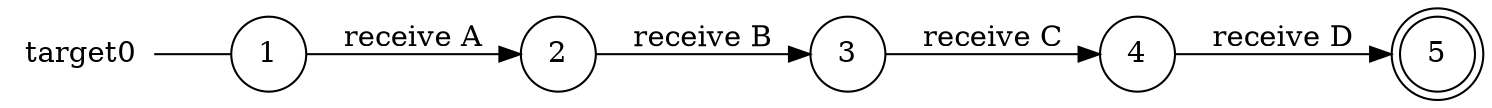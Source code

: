 digraph target0 {
	rankdir="LR";
	n_0 [label="target0", shape="plaintext"];
	n_1 [id="5", shape=doublecircle, label="5"];
	n_2 [id="1", shape=circle, label="1"];
	n_0 -> n_2 [arrowhead=none];
	n_3 [id="2", shape=circle, label="3"];
	n_4 [id="4", shape=circle, label="4"];
	n_5 [id="3", shape=circle, label="2"];

	n_2 -> n_5 [id="[$e|2]", label="receive A"];
	n_5 -> n_3 [id="[$e|3]", label="receive B"];
	n_3 -> n_4 [id="[$e|0]", label="receive C"];
	n_4 -> n_1 [id="[$e|1]", label="receive D"];
}
